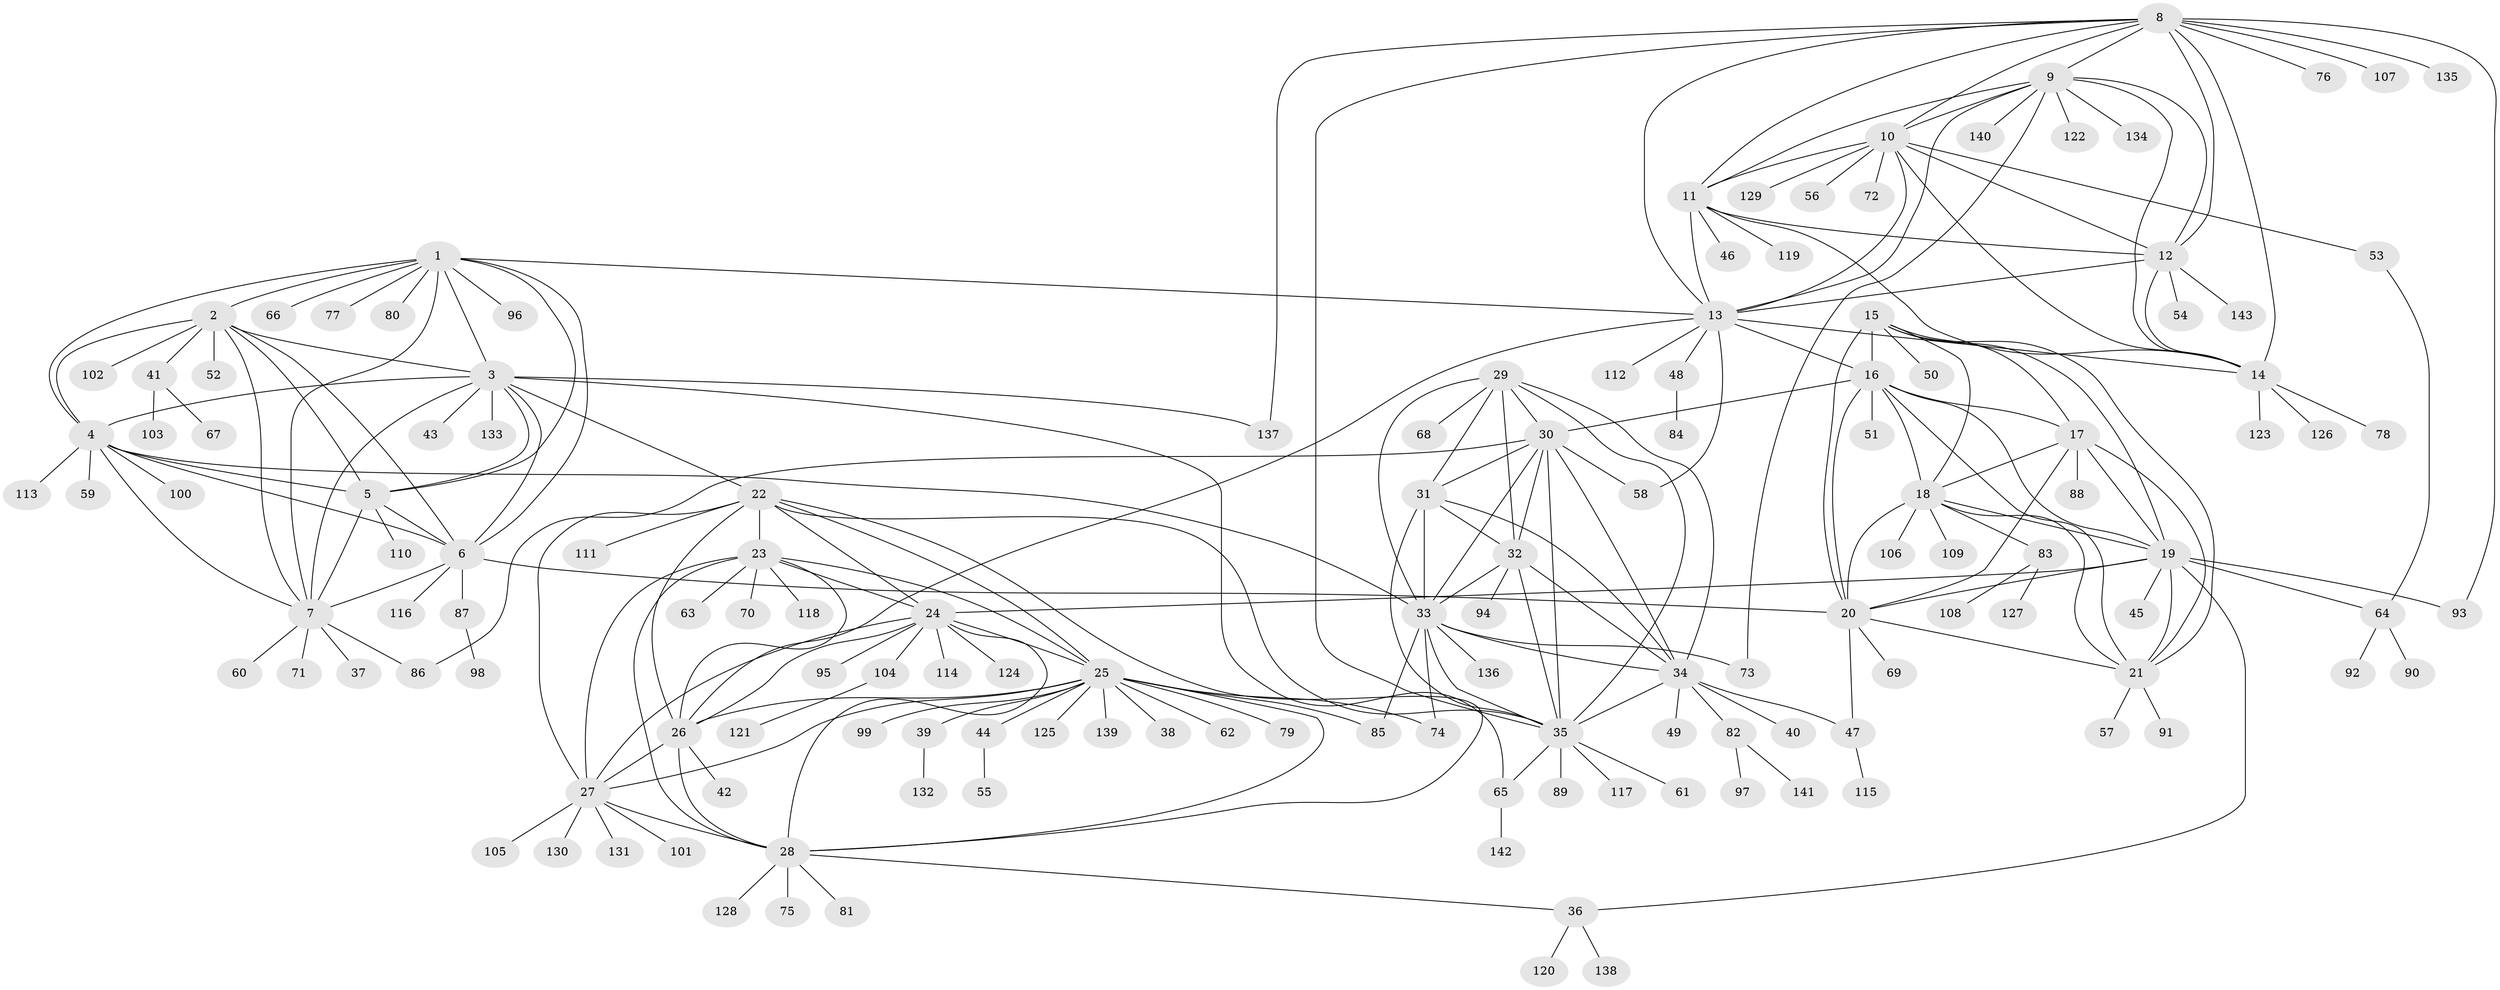 // Generated by graph-tools (version 1.1) at 2025/15/03/09/25 04:15:59]
// undirected, 143 vertices, 234 edges
graph export_dot {
graph [start="1"]
  node [color=gray90,style=filled];
  1;
  2;
  3;
  4;
  5;
  6;
  7;
  8;
  9;
  10;
  11;
  12;
  13;
  14;
  15;
  16;
  17;
  18;
  19;
  20;
  21;
  22;
  23;
  24;
  25;
  26;
  27;
  28;
  29;
  30;
  31;
  32;
  33;
  34;
  35;
  36;
  37;
  38;
  39;
  40;
  41;
  42;
  43;
  44;
  45;
  46;
  47;
  48;
  49;
  50;
  51;
  52;
  53;
  54;
  55;
  56;
  57;
  58;
  59;
  60;
  61;
  62;
  63;
  64;
  65;
  66;
  67;
  68;
  69;
  70;
  71;
  72;
  73;
  74;
  75;
  76;
  77;
  78;
  79;
  80;
  81;
  82;
  83;
  84;
  85;
  86;
  87;
  88;
  89;
  90;
  91;
  92;
  93;
  94;
  95;
  96;
  97;
  98;
  99;
  100;
  101;
  102;
  103;
  104;
  105;
  106;
  107;
  108;
  109;
  110;
  111;
  112;
  113;
  114;
  115;
  116;
  117;
  118;
  119;
  120;
  121;
  122;
  123;
  124;
  125;
  126;
  127;
  128;
  129;
  130;
  131;
  132;
  133;
  134;
  135;
  136;
  137;
  138;
  139;
  140;
  141;
  142;
  143;
  1 -- 2;
  1 -- 3;
  1 -- 4;
  1 -- 5;
  1 -- 6;
  1 -- 7;
  1 -- 13;
  1 -- 66;
  1 -- 77;
  1 -- 80;
  1 -- 96;
  2 -- 3;
  2 -- 4;
  2 -- 5;
  2 -- 6;
  2 -- 7;
  2 -- 41;
  2 -- 52;
  2 -- 102;
  3 -- 4;
  3 -- 5;
  3 -- 6;
  3 -- 7;
  3 -- 22;
  3 -- 43;
  3 -- 65;
  3 -- 133;
  3 -- 137;
  4 -- 5;
  4 -- 6;
  4 -- 7;
  4 -- 33;
  4 -- 59;
  4 -- 100;
  4 -- 113;
  5 -- 6;
  5 -- 7;
  5 -- 110;
  6 -- 7;
  6 -- 20;
  6 -- 87;
  6 -- 116;
  7 -- 37;
  7 -- 60;
  7 -- 71;
  7 -- 86;
  8 -- 9;
  8 -- 10;
  8 -- 11;
  8 -- 12;
  8 -- 13;
  8 -- 14;
  8 -- 35;
  8 -- 76;
  8 -- 93;
  8 -- 107;
  8 -- 135;
  8 -- 137;
  9 -- 10;
  9 -- 11;
  9 -- 12;
  9 -- 13;
  9 -- 14;
  9 -- 73;
  9 -- 122;
  9 -- 134;
  9 -- 140;
  10 -- 11;
  10 -- 12;
  10 -- 13;
  10 -- 14;
  10 -- 53;
  10 -- 56;
  10 -- 72;
  10 -- 129;
  11 -- 12;
  11 -- 13;
  11 -- 14;
  11 -- 46;
  11 -- 119;
  12 -- 13;
  12 -- 14;
  12 -- 54;
  12 -- 143;
  13 -- 14;
  13 -- 16;
  13 -- 26;
  13 -- 48;
  13 -- 58;
  13 -- 112;
  14 -- 78;
  14 -- 123;
  14 -- 126;
  15 -- 16;
  15 -- 17;
  15 -- 18;
  15 -- 19;
  15 -- 20;
  15 -- 21;
  15 -- 50;
  16 -- 17;
  16 -- 18;
  16 -- 19;
  16 -- 20;
  16 -- 21;
  16 -- 30;
  16 -- 51;
  17 -- 18;
  17 -- 19;
  17 -- 20;
  17 -- 21;
  17 -- 88;
  18 -- 19;
  18 -- 20;
  18 -- 21;
  18 -- 83;
  18 -- 106;
  18 -- 109;
  19 -- 20;
  19 -- 21;
  19 -- 24;
  19 -- 36;
  19 -- 45;
  19 -- 64;
  19 -- 93;
  20 -- 21;
  20 -- 47;
  20 -- 69;
  21 -- 57;
  21 -- 91;
  22 -- 23;
  22 -- 24;
  22 -- 25;
  22 -- 26;
  22 -- 27;
  22 -- 28;
  22 -- 35;
  22 -- 111;
  23 -- 24;
  23 -- 25;
  23 -- 26;
  23 -- 27;
  23 -- 28;
  23 -- 63;
  23 -- 70;
  23 -- 118;
  24 -- 25;
  24 -- 26;
  24 -- 27;
  24 -- 28;
  24 -- 95;
  24 -- 104;
  24 -- 114;
  24 -- 124;
  25 -- 26;
  25 -- 27;
  25 -- 28;
  25 -- 38;
  25 -- 39;
  25 -- 44;
  25 -- 62;
  25 -- 74;
  25 -- 79;
  25 -- 85;
  25 -- 99;
  25 -- 125;
  25 -- 139;
  26 -- 27;
  26 -- 28;
  26 -- 42;
  27 -- 28;
  27 -- 101;
  27 -- 105;
  27 -- 130;
  27 -- 131;
  28 -- 36;
  28 -- 75;
  28 -- 81;
  28 -- 128;
  29 -- 30;
  29 -- 31;
  29 -- 32;
  29 -- 33;
  29 -- 34;
  29 -- 35;
  29 -- 68;
  30 -- 31;
  30 -- 32;
  30 -- 33;
  30 -- 34;
  30 -- 35;
  30 -- 58;
  30 -- 86;
  31 -- 32;
  31 -- 33;
  31 -- 34;
  31 -- 35;
  32 -- 33;
  32 -- 34;
  32 -- 35;
  32 -- 94;
  33 -- 34;
  33 -- 35;
  33 -- 73;
  33 -- 74;
  33 -- 85;
  33 -- 136;
  34 -- 35;
  34 -- 40;
  34 -- 47;
  34 -- 49;
  34 -- 82;
  35 -- 61;
  35 -- 65;
  35 -- 89;
  35 -- 117;
  36 -- 120;
  36 -- 138;
  39 -- 132;
  41 -- 67;
  41 -- 103;
  44 -- 55;
  47 -- 115;
  48 -- 84;
  53 -- 64;
  64 -- 90;
  64 -- 92;
  65 -- 142;
  82 -- 97;
  82 -- 141;
  83 -- 108;
  83 -- 127;
  87 -- 98;
  104 -- 121;
}
